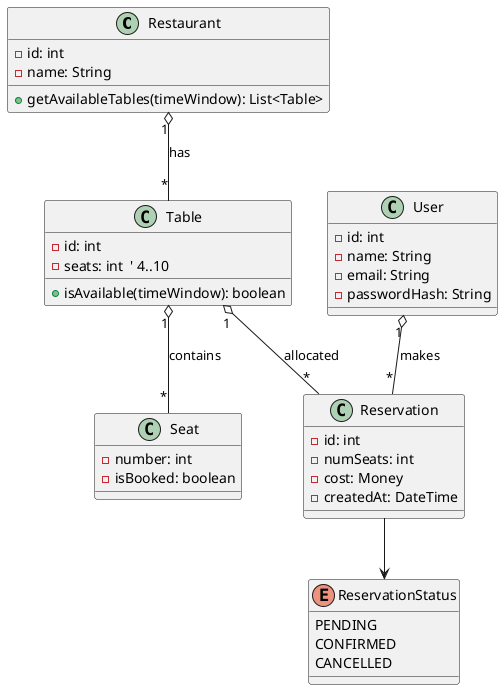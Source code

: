 ' ------------------------------------------------------------
' RESTAURANT-RESERVATION APP – SEPARATED UML DIAGRAMS (+ Auth)
' ------------------------------------------------------------
' Each @startuml block below is an independent diagram that you
' can render separately in any PlantUML viewer.
' ------------------------------------------------------------

@startuml Domain_Model
' Domain / Core Entities
class Restaurant {
  - id: int
  - name: String
  + getAvailableTables(timeWindow): List<Table>
}

class Table {
  - id: int
  - seats: int  ' 4..10
  + isAvailable(timeWindow): boolean
}

class Seat {
  - number: int
  - isBooked: boolean
}

class User {
  - id: int
  - name: String
  - email: String
  - passwordHash: String
}

class Reservation {
  - id: int
  - numSeats: int
  - cost: Money
  - createdAt: DateTime
}

enum ReservationStatus {
  PENDING
  CONFIRMED
  CANCELLED
}

' Relationships (domain)
Restaurant "1" o-- "*" Table : has
Table "1" o-- "*" Seat  : contains
User "1" o-- "*" Reservation : makes
Table "1" o-- "*" Reservation : allocated
Reservation --> ReservationStatus
@enduml

' ------------------------------------------------------------

@startuml Service_Model
' Application / Service Layer
abstract class PricingStrategy {
  + calculateCost(request: BookingRequest, table: Table): Money
}

class DefaultPricingStrategy
PricingStrategy <|-- DefaultPricingStrategy

class BookingRequest {
  - numPeople: int
  - reservationTime: DateTime
}

class ReservationService {
  - pricingStrategy: PricingStrategy
  + book(request: BookingRequest, user: User): Reservation
  + cancel(reservationId: int, user: User): void
}

ReservationService --> PricingStrategy : uses
ReservationService --> BookingRequest : <<input>>
ReservationService --> Reservation : <<output>>
@enduml

' ------------------------------------------------------------

@startuml API_Model
' Controller / DTO Layer
interface BookingController {
  + POST /book(requestBody): ReservationDTO
  + POST /cancel(reservationId): void
}

class ReservationDTO {
  tableId: int
  numSeats: int
  cost: Money
}

BookingController --> ReservationDTO : returns
@enduml

' ------------------------------------------------------------

@startuml ERD_RestaurantReservation
' Entity-Relationship Diagram (crow's-foot) – Persistence Model
hide circle
skinparam linetype ortho

entity "Restaurant" as restaurant {
  *id : int <<PK>>
  name : varchar
}

entity "Table" as table {
  *id : int <<PK>>
  restaurant_id : int <<FK>>
  seats : int
}

entity "Seat" as seat {
  *id : int <<PK>>
  table_id : int <<FK>>
  number : int
  is_booked : boolean
}

entity "User" as app_user {
  *id : int <<PK>>
  name : varchar
  email : varchar
  password_hash : varchar
}

entity "Reservation" as reservation {
  *id : int <<PK>>
  user_id : int <<FK>>
  table_id : int <<FK>>
  num_seats : int
  cost : decimal
  status : varchar
  created_at : datetime
}

restaurant ||--o{ table : has
table ||--o{ seat : contains
app_user ||--o{ reservation : makes
table ||--o{ reservation : allocated
@enduml

' ------------------------------------------------------------

@startuml Auth_Model
' Authentication / Authorization Layer (JWT)
skinparam linetype ortho
skinparam defaultFontName Monospaced

interface PasswordEncoder {
  + encode(rawPassword: String): String
  + matches(rawPassword: String, encoded: String): boolean
}

class JWTService {
  - secretKey: String
  - expiration: Duration
  + generateToken(user: User): String
  + validateToken(token: String): boolean
  + extractUsername(token: String): String
}

class UserService {
  + createUser(request: SignUpRequest): User
  + loadUserByUsername(username: String): User
}

class AuthenticationFacadeService {
  - userService: UserService
  - passwordEncoder: PasswordEncoder
  - jwtService: JWTService
  + signUp(request: SignUpRequest): AuthResponse
  + signIn(request: SignInRequest): AuthResponse
}

class SignUpRequest {
  username: String
  email: String
  password: String
}

class SignInRequest {
  username: String
  password: String
}

class AuthResponse {
  accessToken: String
  tokenType: String = "Bearer"
  expiresIn: long
}

' Relationships
AuthenticationFacadeService --> UserService : uses
AuthenticationFacadeService --> PasswordEncoder : hashes
AuthenticationFacadeService --> JWTService : issues tokens
UserService --> User : manages
JWTService --|> PasswordEncoder : (optional) if signing algo needs
@enduml